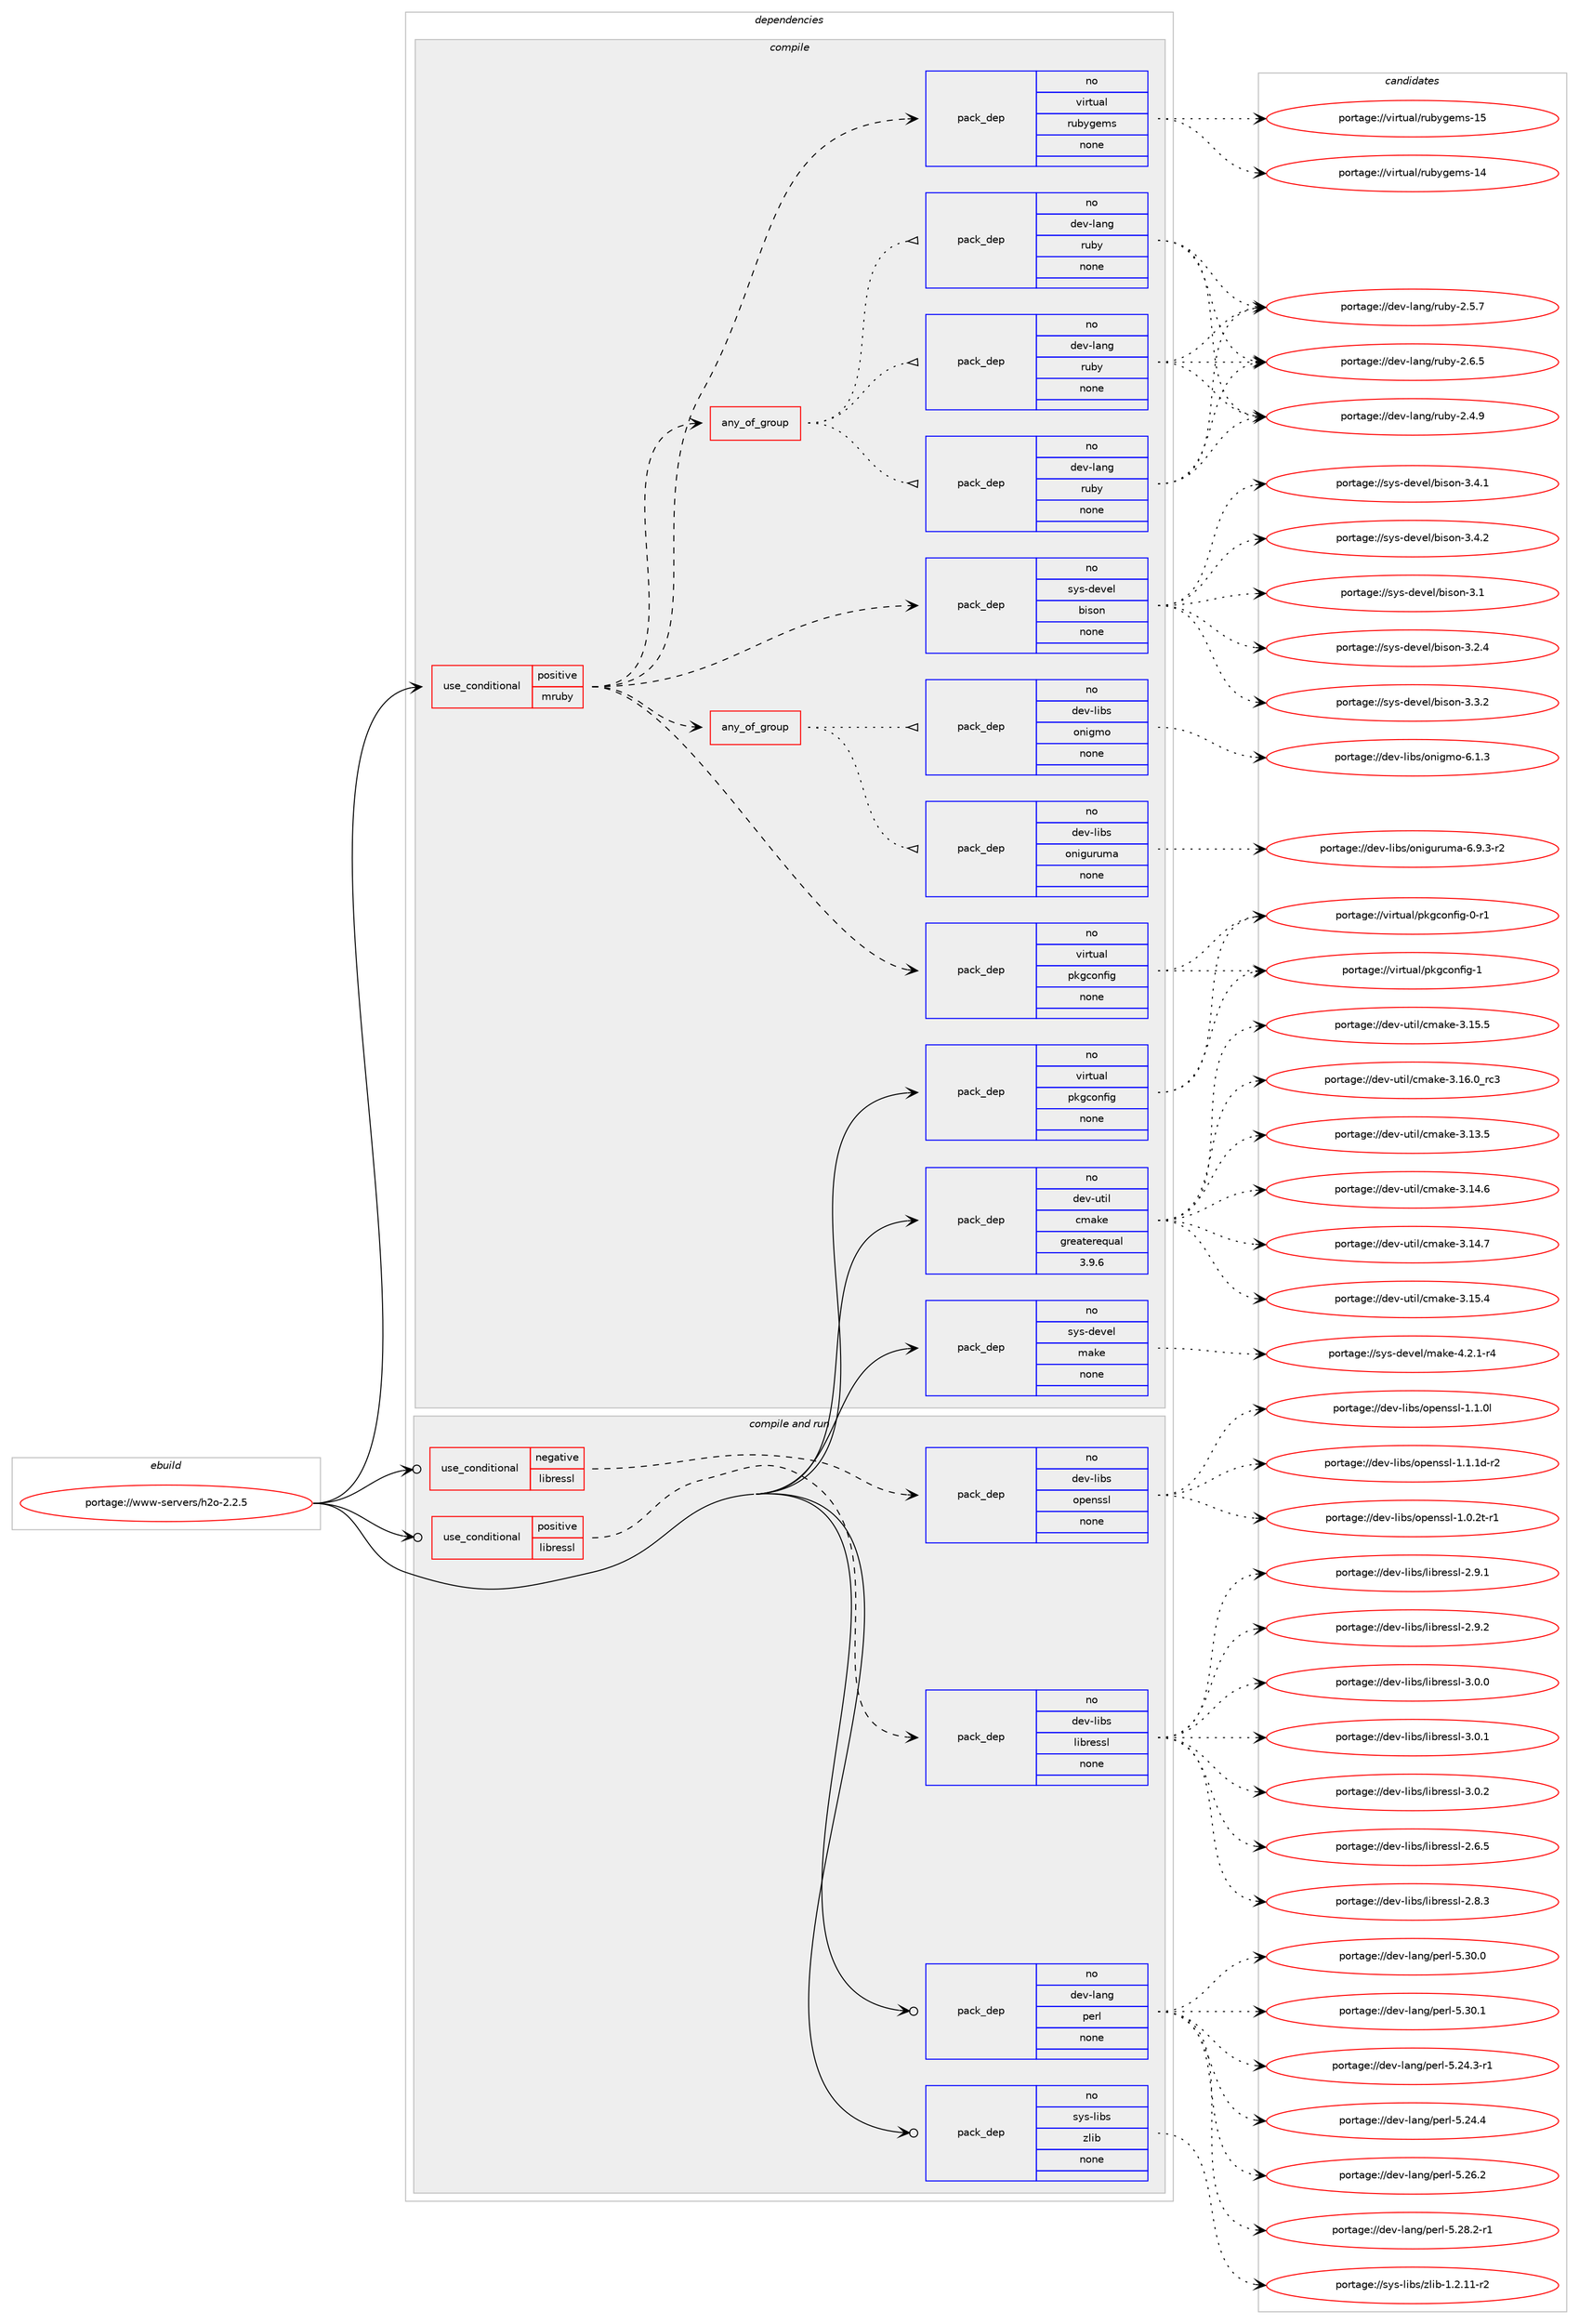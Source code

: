 digraph prolog {

# *************
# Graph options
# *************

newrank=true;
concentrate=true;
compound=true;
graph [rankdir=LR,fontname=Helvetica,fontsize=10,ranksep=1.5];#, ranksep=2.5, nodesep=0.2];
edge  [arrowhead=vee];
node  [fontname=Helvetica,fontsize=10];

# **********
# The ebuild
# **********

subgraph cluster_leftcol {
color=gray;
rank=same;
label=<<i>ebuild</i>>;
id [label="portage://www-servers/h2o-2.2.5", color=red, width=4, href="../www-servers/h2o-2.2.5.svg"];
}

# ****************
# The dependencies
# ****************

subgraph cluster_midcol {
color=gray;
label=<<i>dependencies</i>>;
subgraph cluster_compile {
fillcolor="#eeeeee";
style=filled;
label=<<i>compile</i>>;
subgraph cond106644 {
dependency443396 [label=<<TABLE BORDER="0" CELLBORDER="1" CELLSPACING="0" CELLPADDING="4"><TR><TD ROWSPAN="3" CELLPADDING="10">use_conditional</TD></TR><TR><TD>positive</TD></TR><TR><TD>mruby</TD></TR></TABLE>>, shape=none, color=red];
subgraph any7598 {
dependency443397 [label=<<TABLE BORDER="0" CELLBORDER="1" CELLSPACING="0" CELLPADDING="4"><TR><TD CELLPADDING="10">any_of_group</TD></TR></TABLE>>, shape=none, color=red];subgraph pack328875 {
dependency443398 [label=<<TABLE BORDER="0" CELLBORDER="1" CELLSPACING="0" CELLPADDING="4" WIDTH="220"><TR><TD ROWSPAN="6" CELLPADDING="30">pack_dep</TD></TR><TR><TD WIDTH="110">no</TD></TR><TR><TD>dev-lang</TD></TR><TR><TD>ruby</TD></TR><TR><TD>none</TD></TR><TR><TD></TD></TR></TABLE>>, shape=none, color=blue];
}
dependency443397:e -> dependency443398:w [weight=20,style="dotted",arrowhead="oinv"];
subgraph pack328876 {
dependency443399 [label=<<TABLE BORDER="0" CELLBORDER="1" CELLSPACING="0" CELLPADDING="4" WIDTH="220"><TR><TD ROWSPAN="6" CELLPADDING="30">pack_dep</TD></TR><TR><TD WIDTH="110">no</TD></TR><TR><TD>dev-lang</TD></TR><TR><TD>ruby</TD></TR><TR><TD>none</TD></TR><TR><TD></TD></TR></TABLE>>, shape=none, color=blue];
}
dependency443397:e -> dependency443399:w [weight=20,style="dotted",arrowhead="oinv"];
subgraph pack328877 {
dependency443400 [label=<<TABLE BORDER="0" CELLBORDER="1" CELLSPACING="0" CELLPADDING="4" WIDTH="220"><TR><TD ROWSPAN="6" CELLPADDING="30">pack_dep</TD></TR><TR><TD WIDTH="110">no</TD></TR><TR><TD>dev-lang</TD></TR><TR><TD>ruby</TD></TR><TR><TD>none</TD></TR><TR><TD></TD></TR></TABLE>>, shape=none, color=blue];
}
dependency443397:e -> dependency443400:w [weight=20,style="dotted",arrowhead="oinv"];
}
dependency443396:e -> dependency443397:w [weight=20,style="dashed",arrowhead="vee"];
subgraph pack328878 {
dependency443401 [label=<<TABLE BORDER="0" CELLBORDER="1" CELLSPACING="0" CELLPADDING="4" WIDTH="220"><TR><TD ROWSPAN="6" CELLPADDING="30">pack_dep</TD></TR><TR><TD WIDTH="110">no</TD></TR><TR><TD>virtual</TD></TR><TR><TD>rubygems</TD></TR><TR><TD>none</TD></TR><TR><TD></TD></TR></TABLE>>, shape=none, color=blue];
}
dependency443396:e -> dependency443401:w [weight=20,style="dashed",arrowhead="vee"];
subgraph any7599 {
dependency443402 [label=<<TABLE BORDER="0" CELLBORDER="1" CELLSPACING="0" CELLPADDING="4"><TR><TD CELLPADDING="10">any_of_group</TD></TR></TABLE>>, shape=none, color=red];subgraph pack328879 {
dependency443403 [label=<<TABLE BORDER="0" CELLBORDER="1" CELLSPACING="0" CELLPADDING="4" WIDTH="220"><TR><TD ROWSPAN="6" CELLPADDING="30">pack_dep</TD></TR><TR><TD WIDTH="110">no</TD></TR><TR><TD>dev-libs</TD></TR><TR><TD>onigmo</TD></TR><TR><TD>none</TD></TR><TR><TD></TD></TR></TABLE>>, shape=none, color=blue];
}
dependency443402:e -> dependency443403:w [weight=20,style="dotted",arrowhead="oinv"];
subgraph pack328880 {
dependency443404 [label=<<TABLE BORDER="0" CELLBORDER="1" CELLSPACING="0" CELLPADDING="4" WIDTH="220"><TR><TD ROWSPAN="6" CELLPADDING="30">pack_dep</TD></TR><TR><TD WIDTH="110">no</TD></TR><TR><TD>dev-libs</TD></TR><TR><TD>oniguruma</TD></TR><TR><TD>none</TD></TR><TR><TD></TD></TR></TABLE>>, shape=none, color=blue];
}
dependency443402:e -> dependency443404:w [weight=20,style="dotted",arrowhead="oinv"];
}
dependency443396:e -> dependency443402:w [weight=20,style="dashed",arrowhead="vee"];
subgraph pack328881 {
dependency443405 [label=<<TABLE BORDER="0" CELLBORDER="1" CELLSPACING="0" CELLPADDING="4" WIDTH="220"><TR><TD ROWSPAN="6" CELLPADDING="30">pack_dep</TD></TR><TR><TD WIDTH="110">no</TD></TR><TR><TD>sys-devel</TD></TR><TR><TD>bison</TD></TR><TR><TD>none</TD></TR><TR><TD></TD></TR></TABLE>>, shape=none, color=blue];
}
dependency443396:e -> dependency443405:w [weight=20,style="dashed",arrowhead="vee"];
subgraph pack328882 {
dependency443406 [label=<<TABLE BORDER="0" CELLBORDER="1" CELLSPACING="0" CELLPADDING="4" WIDTH="220"><TR><TD ROWSPAN="6" CELLPADDING="30">pack_dep</TD></TR><TR><TD WIDTH="110">no</TD></TR><TR><TD>virtual</TD></TR><TR><TD>pkgconfig</TD></TR><TR><TD>none</TD></TR><TR><TD></TD></TR></TABLE>>, shape=none, color=blue];
}
dependency443396:e -> dependency443406:w [weight=20,style="dashed",arrowhead="vee"];
}
id:e -> dependency443396:w [weight=20,style="solid",arrowhead="vee"];
subgraph pack328883 {
dependency443407 [label=<<TABLE BORDER="0" CELLBORDER="1" CELLSPACING="0" CELLPADDING="4" WIDTH="220"><TR><TD ROWSPAN="6" CELLPADDING="30">pack_dep</TD></TR><TR><TD WIDTH="110">no</TD></TR><TR><TD>dev-util</TD></TR><TR><TD>cmake</TD></TR><TR><TD>greaterequal</TD></TR><TR><TD>3.9.6</TD></TR></TABLE>>, shape=none, color=blue];
}
id:e -> dependency443407:w [weight=20,style="solid",arrowhead="vee"];
subgraph pack328884 {
dependency443408 [label=<<TABLE BORDER="0" CELLBORDER="1" CELLSPACING="0" CELLPADDING="4" WIDTH="220"><TR><TD ROWSPAN="6" CELLPADDING="30">pack_dep</TD></TR><TR><TD WIDTH="110">no</TD></TR><TR><TD>sys-devel</TD></TR><TR><TD>make</TD></TR><TR><TD>none</TD></TR><TR><TD></TD></TR></TABLE>>, shape=none, color=blue];
}
id:e -> dependency443408:w [weight=20,style="solid",arrowhead="vee"];
subgraph pack328885 {
dependency443409 [label=<<TABLE BORDER="0" CELLBORDER="1" CELLSPACING="0" CELLPADDING="4" WIDTH="220"><TR><TD ROWSPAN="6" CELLPADDING="30">pack_dep</TD></TR><TR><TD WIDTH="110">no</TD></TR><TR><TD>virtual</TD></TR><TR><TD>pkgconfig</TD></TR><TR><TD>none</TD></TR><TR><TD></TD></TR></TABLE>>, shape=none, color=blue];
}
id:e -> dependency443409:w [weight=20,style="solid",arrowhead="vee"];
}
subgraph cluster_compileandrun {
fillcolor="#eeeeee";
style=filled;
label=<<i>compile and run</i>>;
subgraph cond106645 {
dependency443410 [label=<<TABLE BORDER="0" CELLBORDER="1" CELLSPACING="0" CELLPADDING="4"><TR><TD ROWSPAN="3" CELLPADDING="10">use_conditional</TD></TR><TR><TD>negative</TD></TR><TR><TD>libressl</TD></TR></TABLE>>, shape=none, color=red];
subgraph pack328886 {
dependency443411 [label=<<TABLE BORDER="0" CELLBORDER="1" CELLSPACING="0" CELLPADDING="4" WIDTH="220"><TR><TD ROWSPAN="6" CELLPADDING="30">pack_dep</TD></TR><TR><TD WIDTH="110">no</TD></TR><TR><TD>dev-libs</TD></TR><TR><TD>openssl</TD></TR><TR><TD>none</TD></TR><TR><TD></TD></TR></TABLE>>, shape=none, color=blue];
}
dependency443410:e -> dependency443411:w [weight=20,style="dashed",arrowhead="vee"];
}
id:e -> dependency443410:w [weight=20,style="solid",arrowhead="odotvee"];
subgraph cond106646 {
dependency443412 [label=<<TABLE BORDER="0" CELLBORDER="1" CELLSPACING="0" CELLPADDING="4"><TR><TD ROWSPAN="3" CELLPADDING="10">use_conditional</TD></TR><TR><TD>positive</TD></TR><TR><TD>libressl</TD></TR></TABLE>>, shape=none, color=red];
subgraph pack328887 {
dependency443413 [label=<<TABLE BORDER="0" CELLBORDER="1" CELLSPACING="0" CELLPADDING="4" WIDTH="220"><TR><TD ROWSPAN="6" CELLPADDING="30">pack_dep</TD></TR><TR><TD WIDTH="110">no</TD></TR><TR><TD>dev-libs</TD></TR><TR><TD>libressl</TD></TR><TR><TD>none</TD></TR><TR><TD></TD></TR></TABLE>>, shape=none, color=blue];
}
dependency443412:e -> dependency443413:w [weight=20,style="dashed",arrowhead="vee"];
}
id:e -> dependency443412:w [weight=20,style="solid",arrowhead="odotvee"];
subgraph pack328888 {
dependency443414 [label=<<TABLE BORDER="0" CELLBORDER="1" CELLSPACING="0" CELLPADDING="4" WIDTH="220"><TR><TD ROWSPAN="6" CELLPADDING="30">pack_dep</TD></TR><TR><TD WIDTH="110">no</TD></TR><TR><TD>dev-lang</TD></TR><TR><TD>perl</TD></TR><TR><TD>none</TD></TR><TR><TD></TD></TR></TABLE>>, shape=none, color=blue];
}
id:e -> dependency443414:w [weight=20,style="solid",arrowhead="odotvee"];
subgraph pack328889 {
dependency443415 [label=<<TABLE BORDER="0" CELLBORDER="1" CELLSPACING="0" CELLPADDING="4" WIDTH="220"><TR><TD ROWSPAN="6" CELLPADDING="30">pack_dep</TD></TR><TR><TD WIDTH="110">no</TD></TR><TR><TD>sys-libs</TD></TR><TR><TD>zlib</TD></TR><TR><TD>none</TD></TR><TR><TD></TD></TR></TABLE>>, shape=none, color=blue];
}
id:e -> dependency443415:w [weight=20,style="solid",arrowhead="odotvee"];
}
subgraph cluster_run {
fillcolor="#eeeeee";
style=filled;
label=<<i>run</i>>;
}
}

# **************
# The candidates
# **************

subgraph cluster_choices {
rank=same;
color=gray;
label=<<i>candidates</i>>;

subgraph choice328875 {
color=black;
nodesep=1;
choiceportage10010111845108971101034711411798121455046524657 [label="portage://dev-lang/ruby-2.4.9", color=red, width=4,href="../dev-lang/ruby-2.4.9.svg"];
choiceportage10010111845108971101034711411798121455046534655 [label="portage://dev-lang/ruby-2.5.7", color=red, width=4,href="../dev-lang/ruby-2.5.7.svg"];
choiceportage10010111845108971101034711411798121455046544653 [label="portage://dev-lang/ruby-2.6.5", color=red, width=4,href="../dev-lang/ruby-2.6.5.svg"];
dependency443398:e -> choiceportage10010111845108971101034711411798121455046524657:w [style=dotted,weight="100"];
dependency443398:e -> choiceportage10010111845108971101034711411798121455046534655:w [style=dotted,weight="100"];
dependency443398:e -> choiceportage10010111845108971101034711411798121455046544653:w [style=dotted,weight="100"];
}
subgraph choice328876 {
color=black;
nodesep=1;
choiceportage10010111845108971101034711411798121455046524657 [label="portage://dev-lang/ruby-2.4.9", color=red, width=4,href="../dev-lang/ruby-2.4.9.svg"];
choiceportage10010111845108971101034711411798121455046534655 [label="portage://dev-lang/ruby-2.5.7", color=red, width=4,href="../dev-lang/ruby-2.5.7.svg"];
choiceportage10010111845108971101034711411798121455046544653 [label="portage://dev-lang/ruby-2.6.5", color=red, width=4,href="../dev-lang/ruby-2.6.5.svg"];
dependency443399:e -> choiceportage10010111845108971101034711411798121455046524657:w [style=dotted,weight="100"];
dependency443399:e -> choiceportage10010111845108971101034711411798121455046534655:w [style=dotted,weight="100"];
dependency443399:e -> choiceportage10010111845108971101034711411798121455046544653:w [style=dotted,weight="100"];
}
subgraph choice328877 {
color=black;
nodesep=1;
choiceportage10010111845108971101034711411798121455046524657 [label="portage://dev-lang/ruby-2.4.9", color=red, width=4,href="../dev-lang/ruby-2.4.9.svg"];
choiceportage10010111845108971101034711411798121455046534655 [label="portage://dev-lang/ruby-2.5.7", color=red, width=4,href="../dev-lang/ruby-2.5.7.svg"];
choiceportage10010111845108971101034711411798121455046544653 [label="portage://dev-lang/ruby-2.6.5", color=red, width=4,href="../dev-lang/ruby-2.6.5.svg"];
dependency443400:e -> choiceportage10010111845108971101034711411798121455046524657:w [style=dotted,weight="100"];
dependency443400:e -> choiceportage10010111845108971101034711411798121455046534655:w [style=dotted,weight="100"];
dependency443400:e -> choiceportage10010111845108971101034711411798121455046544653:w [style=dotted,weight="100"];
}
subgraph choice328878 {
color=black;
nodesep=1;
choiceportage118105114116117971084711411798121103101109115454952 [label="portage://virtual/rubygems-14", color=red, width=4,href="../virtual/rubygems-14.svg"];
choiceportage118105114116117971084711411798121103101109115454953 [label="portage://virtual/rubygems-15", color=red, width=4,href="../virtual/rubygems-15.svg"];
dependency443401:e -> choiceportage118105114116117971084711411798121103101109115454952:w [style=dotted,weight="100"];
dependency443401:e -> choiceportage118105114116117971084711411798121103101109115454953:w [style=dotted,weight="100"];
}
subgraph choice328879 {
color=black;
nodesep=1;
choiceportage100101118451081059811547111110105103109111455446494651 [label="portage://dev-libs/onigmo-6.1.3", color=red, width=4,href="../dev-libs/onigmo-6.1.3.svg"];
dependency443403:e -> choiceportage100101118451081059811547111110105103109111455446494651:w [style=dotted,weight="100"];
}
subgraph choice328880 {
color=black;
nodesep=1;
choiceportage100101118451081059811547111110105103117114117109974554465746514511450 [label="portage://dev-libs/oniguruma-6.9.3-r2", color=red, width=4,href="../dev-libs/oniguruma-6.9.3-r2.svg"];
dependency443404:e -> choiceportage100101118451081059811547111110105103117114117109974554465746514511450:w [style=dotted,weight="100"];
}
subgraph choice328881 {
color=black;
nodesep=1;
choiceportage11512111545100101118101108479810511511111045514649 [label="portage://sys-devel/bison-3.1", color=red, width=4,href="../sys-devel/bison-3.1.svg"];
choiceportage115121115451001011181011084798105115111110455146504652 [label="portage://sys-devel/bison-3.2.4", color=red, width=4,href="../sys-devel/bison-3.2.4.svg"];
choiceportage115121115451001011181011084798105115111110455146514650 [label="portage://sys-devel/bison-3.3.2", color=red, width=4,href="../sys-devel/bison-3.3.2.svg"];
choiceportage115121115451001011181011084798105115111110455146524649 [label="portage://sys-devel/bison-3.4.1", color=red, width=4,href="../sys-devel/bison-3.4.1.svg"];
choiceportage115121115451001011181011084798105115111110455146524650 [label="portage://sys-devel/bison-3.4.2", color=red, width=4,href="../sys-devel/bison-3.4.2.svg"];
dependency443405:e -> choiceportage11512111545100101118101108479810511511111045514649:w [style=dotted,weight="100"];
dependency443405:e -> choiceportage115121115451001011181011084798105115111110455146504652:w [style=dotted,weight="100"];
dependency443405:e -> choiceportage115121115451001011181011084798105115111110455146514650:w [style=dotted,weight="100"];
dependency443405:e -> choiceportage115121115451001011181011084798105115111110455146524649:w [style=dotted,weight="100"];
dependency443405:e -> choiceportage115121115451001011181011084798105115111110455146524650:w [style=dotted,weight="100"];
}
subgraph choice328882 {
color=black;
nodesep=1;
choiceportage11810511411611797108471121071039911111010210510345484511449 [label="portage://virtual/pkgconfig-0-r1", color=red, width=4,href="../virtual/pkgconfig-0-r1.svg"];
choiceportage1181051141161179710847112107103991111101021051034549 [label="portage://virtual/pkgconfig-1", color=red, width=4,href="../virtual/pkgconfig-1.svg"];
dependency443406:e -> choiceportage11810511411611797108471121071039911111010210510345484511449:w [style=dotted,weight="100"];
dependency443406:e -> choiceportage1181051141161179710847112107103991111101021051034549:w [style=dotted,weight="100"];
}
subgraph choice328883 {
color=black;
nodesep=1;
choiceportage1001011184511711610510847991099710710145514649514653 [label="portage://dev-util/cmake-3.13.5", color=red, width=4,href="../dev-util/cmake-3.13.5.svg"];
choiceportage1001011184511711610510847991099710710145514649524654 [label="portage://dev-util/cmake-3.14.6", color=red, width=4,href="../dev-util/cmake-3.14.6.svg"];
choiceportage1001011184511711610510847991099710710145514649524655 [label="portage://dev-util/cmake-3.14.7", color=red, width=4,href="../dev-util/cmake-3.14.7.svg"];
choiceportage1001011184511711610510847991099710710145514649534652 [label="portage://dev-util/cmake-3.15.4", color=red, width=4,href="../dev-util/cmake-3.15.4.svg"];
choiceportage1001011184511711610510847991099710710145514649534653 [label="portage://dev-util/cmake-3.15.5", color=red, width=4,href="../dev-util/cmake-3.15.5.svg"];
choiceportage1001011184511711610510847991099710710145514649544648951149951 [label="portage://dev-util/cmake-3.16.0_rc3", color=red, width=4,href="../dev-util/cmake-3.16.0_rc3.svg"];
dependency443407:e -> choiceportage1001011184511711610510847991099710710145514649514653:w [style=dotted,weight="100"];
dependency443407:e -> choiceportage1001011184511711610510847991099710710145514649524654:w [style=dotted,weight="100"];
dependency443407:e -> choiceportage1001011184511711610510847991099710710145514649524655:w [style=dotted,weight="100"];
dependency443407:e -> choiceportage1001011184511711610510847991099710710145514649534652:w [style=dotted,weight="100"];
dependency443407:e -> choiceportage1001011184511711610510847991099710710145514649534653:w [style=dotted,weight="100"];
dependency443407:e -> choiceportage1001011184511711610510847991099710710145514649544648951149951:w [style=dotted,weight="100"];
}
subgraph choice328884 {
color=black;
nodesep=1;
choiceportage1151211154510010111810110847109971071014552465046494511452 [label="portage://sys-devel/make-4.2.1-r4", color=red, width=4,href="../sys-devel/make-4.2.1-r4.svg"];
dependency443408:e -> choiceportage1151211154510010111810110847109971071014552465046494511452:w [style=dotted,weight="100"];
}
subgraph choice328885 {
color=black;
nodesep=1;
choiceportage11810511411611797108471121071039911111010210510345484511449 [label="portage://virtual/pkgconfig-0-r1", color=red, width=4,href="../virtual/pkgconfig-0-r1.svg"];
choiceportage1181051141161179710847112107103991111101021051034549 [label="portage://virtual/pkgconfig-1", color=red, width=4,href="../virtual/pkgconfig-1.svg"];
dependency443409:e -> choiceportage11810511411611797108471121071039911111010210510345484511449:w [style=dotted,weight="100"];
dependency443409:e -> choiceportage1181051141161179710847112107103991111101021051034549:w [style=dotted,weight="100"];
}
subgraph choice328886 {
color=black;
nodesep=1;
choiceportage1001011184510810598115471111121011101151151084549464846501164511449 [label="portage://dev-libs/openssl-1.0.2t-r1", color=red, width=4,href="../dev-libs/openssl-1.0.2t-r1.svg"];
choiceportage100101118451081059811547111112101110115115108454946494648108 [label="portage://dev-libs/openssl-1.1.0l", color=red, width=4,href="../dev-libs/openssl-1.1.0l.svg"];
choiceportage1001011184510810598115471111121011101151151084549464946491004511450 [label="portage://dev-libs/openssl-1.1.1d-r2", color=red, width=4,href="../dev-libs/openssl-1.1.1d-r2.svg"];
dependency443411:e -> choiceportage1001011184510810598115471111121011101151151084549464846501164511449:w [style=dotted,weight="100"];
dependency443411:e -> choiceportage100101118451081059811547111112101110115115108454946494648108:w [style=dotted,weight="100"];
dependency443411:e -> choiceportage1001011184510810598115471111121011101151151084549464946491004511450:w [style=dotted,weight="100"];
}
subgraph choice328887 {
color=black;
nodesep=1;
choiceportage10010111845108105981154710810598114101115115108455046544653 [label="portage://dev-libs/libressl-2.6.5", color=red, width=4,href="../dev-libs/libressl-2.6.5.svg"];
choiceportage10010111845108105981154710810598114101115115108455046564651 [label="portage://dev-libs/libressl-2.8.3", color=red, width=4,href="../dev-libs/libressl-2.8.3.svg"];
choiceportage10010111845108105981154710810598114101115115108455046574649 [label="portage://dev-libs/libressl-2.9.1", color=red, width=4,href="../dev-libs/libressl-2.9.1.svg"];
choiceportage10010111845108105981154710810598114101115115108455046574650 [label="portage://dev-libs/libressl-2.9.2", color=red, width=4,href="../dev-libs/libressl-2.9.2.svg"];
choiceportage10010111845108105981154710810598114101115115108455146484648 [label="portage://dev-libs/libressl-3.0.0", color=red, width=4,href="../dev-libs/libressl-3.0.0.svg"];
choiceportage10010111845108105981154710810598114101115115108455146484649 [label="portage://dev-libs/libressl-3.0.1", color=red, width=4,href="../dev-libs/libressl-3.0.1.svg"];
choiceportage10010111845108105981154710810598114101115115108455146484650 [label="portage://dev-libs/libressl-3.0.2", color=red, width=4,href="../dev-libs/libressl-3.0.2.svg"];
dependency443413:e -> choiceportage10010111845108105981154710810598114101115115108455046544653:w [style=dotted,weight="100"];
dependency443413:e -> choiceportage10010111845108105981154710810598114101115115108455046564651:w [style=dotted,weight="100"];
dependency443413:e -> choiceportage10010111845108105981154710810598114101115115108455046574649:w [style=dotted,weight="100"];
dependency443413:e -> choiceportage10010111845108105981154710810598114101115115108455046574650:w [style=dotted,weight="100"];
dependency443413:e -> choiceportage10010111845108105981154710810598114101115115108455146484648:w [style=dotted,weight="100"];
dependency443413:e -> choiceportage10010111845108105981154710810598114101115115108455146484649:w [style=dotted,weight="100"];
dependency443413:e -> choiceportage10010111845108105981154710810598114101115115108455146484650:w [style=dotted,weight="100"];
}
subgraph choice328888 {
color=black;
nodesep=1;
choiceportage100101118451089711010347112101114108455346505246514511449 [label="portage://dev-lang/perl-5.24.3-r1", color=red, width=4,href="../dev-lang/perl-5.24.3-r1.svg"];
choiceportage10010111845108971101034711210111410845534650524652 [label="portage://dev-lang/perl-5.24.4", color=red, width=4,href="../dev-lang/perl-5.24.4.svg"];
choiceportage10010111845108971101034711210111410845534650544650 [label="portage://dev-lang/perl-5.26.2", color=red, width=4,href="../dev-lang/perl-5.26.2.svg"];
choiceportage100101118451089711010347112101114108455346505646504511449 [label="portage://dev-lang/perl-5.28.2-r1", color=red, width=4,href="../dev-lang/perl-5.28.2-r1.svg"];
choiceportage10010111845108971101034711210111410845534651484648 [label="portage://dev-lang/perl-5.30.0", color=red, width=4,href="../dev-lang/perl-5.30.0.svg"];
choiceportage10010111845108971101034711210111410845534651484649 [label="portage://dev-lang/perl-5.30.1", color=red, width=4,href="../dev-lang/perl-5.30.1.svg"];
dependency443414:e -> choiceportage100101118451089711010347112101114108455346505246514511449:w [style=dotted,weight="100"];
dependency443414:e -> choiceportage10010111845108971101034711210111410845534650524652:w [style=dotted,weight="100"];
dependency443414:e -> choiceportage10010111845108971101034711210111410845534650544650:w [style=dotted,weight="100"];
dependency443414:e -> choiceportage100101118451089711010347112101114108455346505646504511449:w [style=dotted,weight="100"];
dependency443414:e -> choiceportage10010111845108971101034711210111410845534651484648:w [style=dotted,weight="100"];
dependency443414:e -> choiceportage10010111845108971101034711210111410845534651484649:w [style=dotted,weight="100"];
}
subgraph choice328889 {
color=black;
nodesep=1;
choiceportage11512111545108105981154712210810598454946504649494511450 [label="portage://sys-libs/zlib-1.2.11-r2", color=red, width=4,href="../sys-libs/zlib-1.2.11-r2.svg"];
dependency443415:e -> choiceportage11512111545108105981154712210810598454946504649494511450:w [style=dotted,weight="100"];
}
}

}
